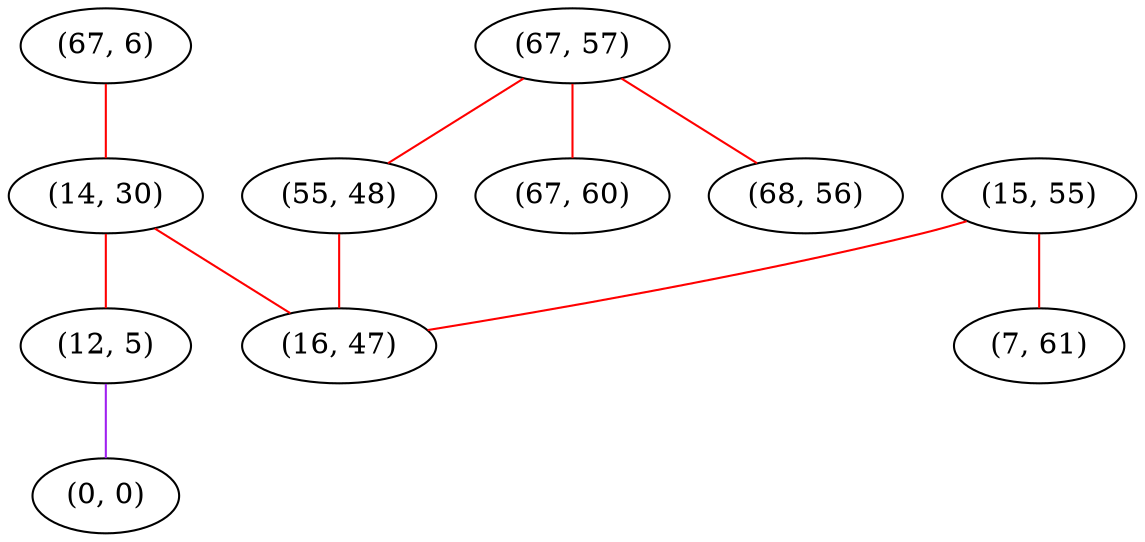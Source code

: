 graph "" {
"(67, 6)";
"(67, 57)";
"(55, 48)";
"(15, 55)";
"(14, 30)";
"(12, 5)";
"(0, 0)";
"(67, 60)";
"(16, 47)";
"(68, 56)";
"(7, 61)";
"(67, 6)" -- "(14, 30)"  [color=red, key=0, weight=1];
"(67, 57)" -- "(67, 60)"  [color=red, key=0, weight=1];
"(67, 57)" -- "(55, 48)"  [color=red, key=0, weight=1];
"(67, 57)" -- "(68, 56)"  [color=red, key=0, weight=1];
"(55, 48)" -- "(16, 47)"  [color=red, key=0, weight=1];
"(15, 55)" -- "(7, 61)"  [color=red, key=0, weight=1];
"(15, 55)" -- "(16, 47)"  [color=red, key=0, weight=1];
"(14, 30)" -- "(12, 5)"  [color=red, key=0, weight=1];
"(14, 30)" -- "(16, 47)"  [color=red, key=0, weight=1];
"(12, 5)" -- "(0, 0)"  [color=purple, key=0, weight=4];
}
